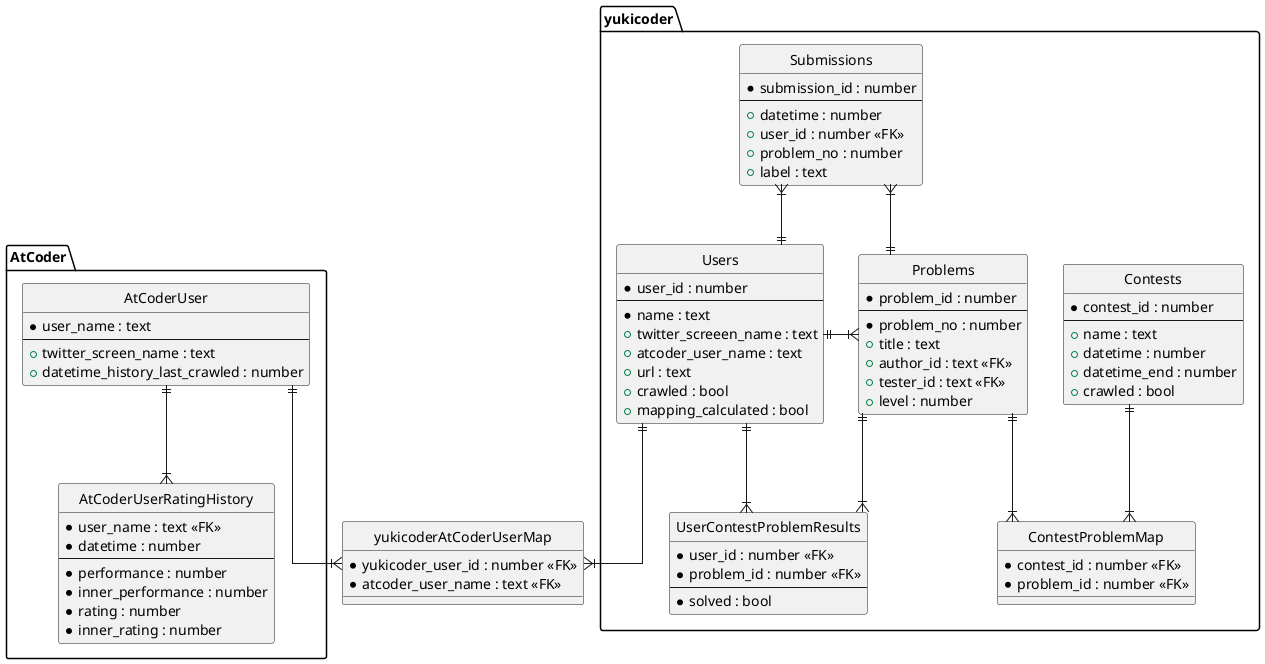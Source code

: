 @startuml db

' hide the spot
hide circle

' 線が角度付きにならないようにする
skinparam linetype ortho

package yukicoder {
    entity Contests {
        *contest_id : number
        --
        +name : text
        +datetime : number
        +datetime_end : number
        +crawled : bool
    }

    entity Problems {
        *problem_id : number
        --
        *problem_no : number
        +title : text
        +author_id : text <<FK>>
        +tester_id : text <<FK>>
        +level : number
    }

    entity ContestProblemMap {
        *contest_id : number <<FK>>
        *problem_id : number <<FK>>
    }

    entity Users {
        *user_id : number
        --
        *name : text
        +twitter_screeen_name : text
        +atcoder_user_name : text
        +url : text
        +crawled : bool
        +mapping_calculated : bool
    }

    entity UserContestProblemResults {
        *user_id : number <<FK>>
        *problem_id : number <<FK>>
        --
        *solved : bool
    }

    entity Submissions {
        *submission_id : number
        --
        +datetime : number
        +user_id : number <<FK>>
        +problem_no : number
        +label : text
    }

    Contests ||--|{ ContestProblemMap
    Problems ||--|{ ContestProblemMap
    
    Users ||--|{ UserContestProblemResults
    Problems ||--|{ UserContestProblemResults
    Users ||-right-|{ Problems

    Users ||-up-|{ Submissions
    Problems ||-up-|{ Submissions
}

package AtCoder {
    entity AtCoderUser {
        *user_name : text
        --
        +twitter_screen_name : text
        +datetime_history_last_crawled : number
    }

    entity AtCoderUserRatingHistory {
        *user_name : text <<FK>>
        *datetime : number
        --
        *performance : number
        *inner_performance : number
        *rating : number
        *inner_rating : number
    }

    AtCoderUser ||--|{ AtCoderUserRatingHistory
}

entity yukicoderAtCoderUserMap {
    *yukicoder_user_id : number <<FK>>
    *atcoder_user_name : text <<FK>>
}

Users ||--|{ yukicoderAtCoderUserMap
AtCoderUser ||--|{ yukicoderAtCoderUserMap

@enduml